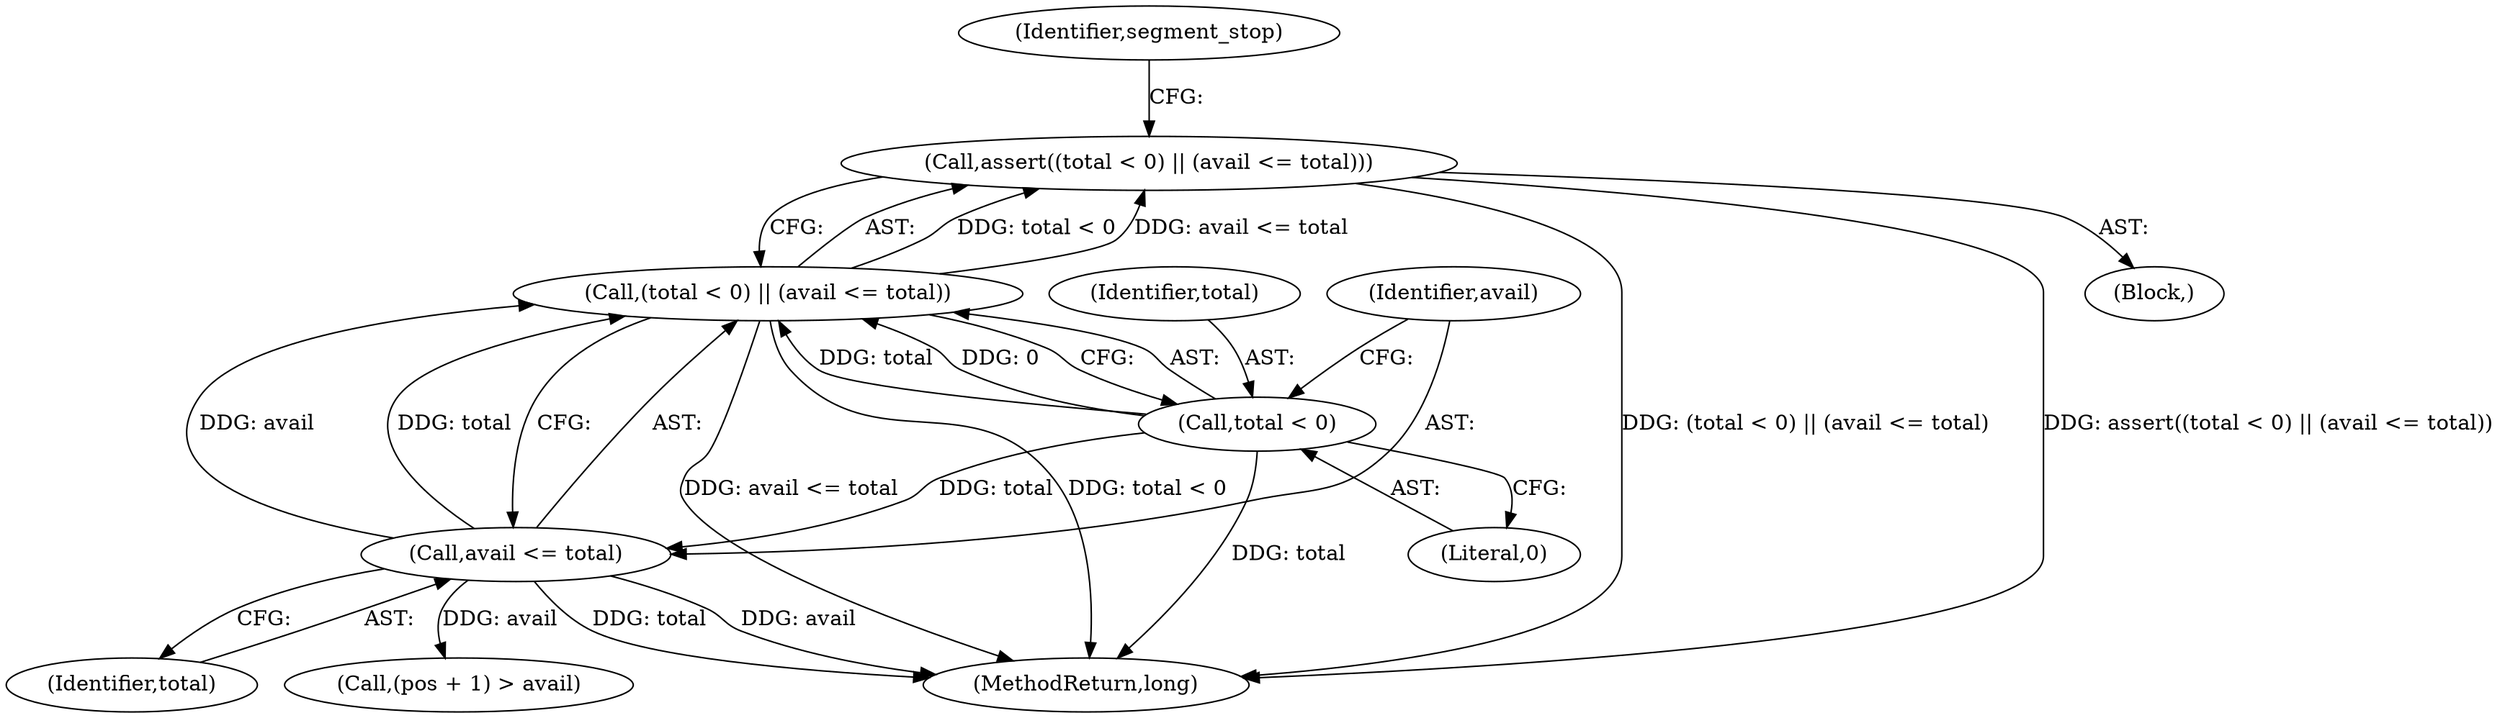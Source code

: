 digraph "0_Android_cc274e2abe8b2a6698a5c47d8aa4bb45f1f9538d_55@API" {
"1000212" [label="(Call,assert((total < 0) || (avail <= total)))"];
"1000213" [label="(Call,(total < 0) || (avail <= total))"];
"1000214" [label="(Call,total < 0)"];
"1000217" [label="(Call,avail <= total)"];
"1000438" [label="(MethodReturn,long)"];
"1000218" [label="(Identifier,avail)"];
"1000122" [label="(Block,)"];
"1000251" [label="(Call,(pos + 1) > avail)"];
"1000217" [label="(Call,avail <= total)"];
"1000215" [label="(Identifier,total)"];
"1000219" [label="(Identifier,total)"];
"1000214" [label="(Call,total < 0)"];
"1000213" [label="(Call,(total < 0) || (avail <= total))"];
"1000222" [label="(Identifier,segment_stop)"];
"1000216" [label="(Literal,0)"];
"1000212" [label="(Call,assert((total < 0) || (avail <= total)))"];
"1000212" -> "1000122"  [label="AST: "];
"1000212" -> "1000213"  [label="CFG: "];
"1000213" -> "1000212"  [label="AST: "];
"1000222" -> "1000212"  [label="CFG: "];
"1000212" -> "1000438"  [label="DDG: assert((total < 0) || (avail <= total))"];
"1000212" -> "1000438"  [label="DDG: (total < 0) || (avail <= total)"];
"1000213" -> "1000212"  [label="DDG: total < 0"];
"1000213" -> "1000212"  [label="DDG: avail <= total"];
"1000213" -> "1000214"  [label="CFG: "];
"1000213" -> "1000217"  [label="CFG: "];
"1000214" -> "1000213"  [label="AST: "];
"1000217" -> "1000213"  [label="AST: "];
"1000213" -> "1000438"  [label="DDG: avail <= total"];
"1000213" -> "1000438"  [label="DDG: total < 0"];
"1000214" -> "1000213"  [label="DDG: total"];
"1000214" -> "1000213"  [label="DDG: 0"];
"1000217" -> "1000213"  [label="DDG: avail"];
"1000217" -> "1000213"  [label="DDG: total"];
"1000214" -> "1000216"  [label="CFG: "];
"1000215" -> "1000214"  [label="AST: "];
"1000216" -> "1000214"  [label="AST: "];
"1000218" -> "1000214"  [label="CFG: "];
"1000214" -> "1000438"  [label="DDG: total"];
"1000214" -> "1000217"  [label="DDG: total"];
"1000217" -> "1000219"  [label="CFG: "];
"1000218" -> "1000217"  [label="AST: "];
"1000219" -> "1000217"  [label="AST: "];
"1000217" -> "1000438"  [label="DDG: total"];
"1000217" -> "1000438"  [label="DDG: avail"];
"1000217" -> "1000251"  [label="DDG: avail"];
}
